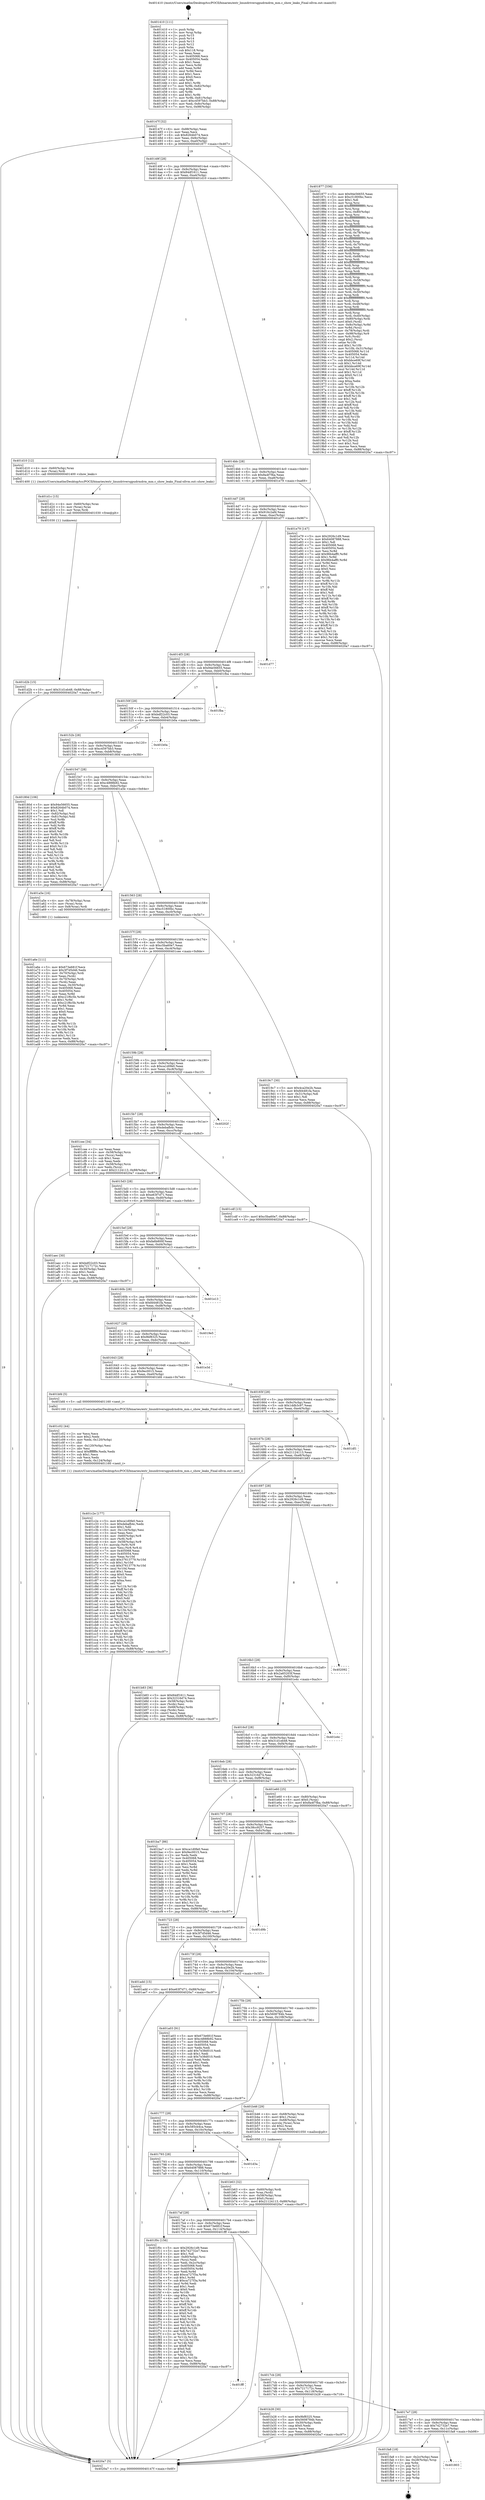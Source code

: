 digraph "0x401410" {
  label = "0x401410 (/mnt/c/Users/mathe/Desktop/tcc/POCII/binaries/extr_linuxdriversgpudrmdrm_mm.c_show_leaks_Final-ollvm.out::main(0))"
  labelloc = "t"
  node[shape=record]

  Entry [label="",width=0.3,height=0.3,shape=circle,fillcolor=black,style=filled]
  "0x40147f" [label="{
     0x40147f [32]\l
     | [instrs]\l
     &nbsp;&nbsp;0x40147f \<+6\>: mov -0x88(%rbp),%eax\l
     &nbsp;&nbsp;0x401485 \<+2\>: mov %eax,%ecx\l
     &nbsp;&nbsp;0x401487 \<+6\>: sub $0x8264b074,%ecx\l
     &nbsp;&nbsp;0x40148d \<+6\>: mov %eax,-0x9c(%rbp)\l
     &nbsp;&nbsp;0x401493 \<+6\>: mov %ecx,-0xa0(%rbp)\l
     &nbsp;&nbsp;0x401499 \<+6\>: je 0000000000401877 \<main+0x467\>\l
  }"]
  "0x401877" [label="{
     0x401877 [336]\l
     | [instrs]\l
     &nbsp;&nbsp;0x401877 \<+5\>: mov $0x94e56655,%eax\l
     &nbsp;&nbsp;0x40187c \<+5\>: mov $0xc51800bc,%ecx\l
     &nbsp;&nbsp;0x401881 \<+2\>: mov $0x1,%dl\l
     &nbsp;&nbsp;0x401883 \<+3\>: mov %rsp,%rsi\l
     &nbsp;&nbsp;0x401886 \<+4\>: add $0xfffffffffffffff0,%rsi\l
     &nbsp;&nbsp;0x40188a \<+3\>: mov %rsi,%rsp\l
     &nbsp;&nbsp;0x40188d \<+4\>: mov %rsi,-0x80(%rbp)\l
     &nbsp;&nbsp;0x401891 \<+3\>: mov %rsp,%rsi\l
     &nbsp;&nbsp;0x401894 \<+4\>: add $0xfffffffffffffff0,%rsi\l
     &nbsp;&nbsp;0x401898 \<+3\>: mov %rsi,%rsp\l
     &nbsp;&nbsp;0x40189b \<+3\>: mov %rsp,%rdi\l
     &nbsp;&nbsp;0x40189e \<+4\>: add $0xfffffffffffffff0,%rdi\l
     &nbsp;&nbsp;0x4018a2 \<+3\>: mov %rdi,%rsp\l
     &nbsp;&nbsp;0x4018a5 \<+4\>: mov %rdi,-0x78(%rbp)\l
     &nbsp;&nbsp;0x4018a9 \<+3\>: mov %rsp,%rdi\l
     &nbsp;&nbsp;0x4018ac \<+4\>: add $0xfffffffffffffff0,%rdi\l
     &nbsp;&nbsp;0x4018b0 \<+3\>: mov %rdi,%rsp\l
     &nbsp;&nbsp;0x4018b3 \<+4\>: mov %rdi,-0x70(%rbp)\l
     &nbsp;&nbsp;0x4018b7 \<+3\>: mov %rsp,%rdi\l
     &nbsp;&nbsp;0x4018ba \<+4\>: add $0xfffffffffffffff0,%rdi\l
     &nbsp;&nbsp;0x4018be \<+3\>: mov %rdi,%rsp\l
     &nbsp;&nbsp;0x4018c1 \<+4\>: mov %rdi,-0x68(%rbp)\l
     &nbsp;&nbsp;0x4018c5 \<+3\>: mov %rsp,%rdi\l
     &nbsp;&nbsp;0x4018c8 \<+4\>: add $0xfffffffffffffff0,%rdi\l
     &nbsp;&nbsp;0x4018cc \<+3\>: mov %rdi,%rsp\l
     &nbsp;&nbsp;0x4018cf \<+4\>: mov %rdi,-0x60(%rbp)\l
     &nbsp;&nbsp;0x4018d3 \<+3\>: mov %rsp,%rdi\l
     &nbsp;&nbsp;0x4018d6 \<+4\>: add $0xfffffffffffffff0,%rdi\l
     &nbsp;&nbsp;0x4018da \<+3\>: mov %rdi,%rsp\l
     &nbsp;&nbsp;0x4018dd \<+4\>: mov %rdi,-0x58(%rbp)\l
     &nbsp;&nbsp;0x4018e1 \<+3\>: mov %rsp,%rdi\l
     &nbsp;&nbsp;0x4018e4 \<+4\>: add $0xfffffffffffffff0,%rdi\l
     &nbsp;&nbsp;0x4018e8 \<+3\>: mov %rdi,%rsp\l
     &nbsp;&nbsp;0x4018eb \<+4\>: mov %rdi,-0x50(%rbp)\l
     &nbsp;&nbsp;0x4018ef \<+3\>: mov %rsp,%rdi\l
     &nbsp;&nbsp;0x4018f2 \<+4\>: add $0xfffffffffffffff0,%rdi\l
     &nbsp;&nbsp;0x4018f6 \<+3\>: mov %rdi,%rsp\l
     &nbsp;&nbsp;0x4018f9 \<+4\>: mov %rdi,-0x48(%rbp)\l
     &nbsp;&nbsp;0x4018fd \<+3\>: mov %rsp,%rdi\l
     &nbsp;&nbsp;0x401900 \<+4\>: add $0xfffffffffffffff0,%rdi\l
     &nbsp;&nbsp;0x401904 \<+3\>: mov %rdi,%rsp\l
     &nbsp;&nbsp;0x401907 \<+4\>: mov %rdi,-0x40(%rbp)\l
     &nbsp;&nbsp;0x40190b \<+4\>: mov -0x80(%rbp),%rdi\l
     &nbsp;&nbsp;0x40190f \<+6\>: movl $0x0,(%rdi)\l
     &nbsp;&nbsp;0x401915 \<+7\>: mov -0x8c(%rbp),%r8d\l
     &nbsp;&nbsp;0x40191c \<+3\>: mov %r8d,(%rsi)\l
     &nbsp;&nbsp;0x40191f \<+4\>: mov -0x78(%rbp),%rdi\l
     &nbsp;&nbsp;0x401923 \<+7\>: mov -0x98(%rbp),%r9\l
     &nbsp;&nbsp;0x40192a \<+3\>: mov %r9,(%rdi)\l
     &nbsp;&nbsp;0x40192d \<+3\>: cmpl $0x2,(%rsi)\l
     &nbsp;&nbsp;0x401930 \<+4\>: setne %r10b\l
     &nbsp;&nbsp;0x401934 \<+4\>: and $0x1,%r10b\l
     &nbsp;&nbsp;0x401938 \<+4\>: mov %r10b,-0x31(%rbp)\l
     &nbsp;&nbsp;0x40193c \<+8\>: mov 0x405068,%r11d\l
     &nbsp;&nbsp;0x401944 \<+7\>: mov 0x405054,%ebx\l
     &nbsp;&nbsp;0x40194b \<+3\>: mov %r11d,%r14d\l
     &nbsp;&nbsp;0x40194e \<+7\>: sub $0xbbce69f,%r14d\l
     &nbsp;&nbsp;0x401955 \<+4\>: sub $0x1,%r14d\l
     &nbsp;&nbsp;0x401959 \<+7\>: add $0xbbce69f,%r14d\l
     &nbsp;&nbsp;0x401960 \<+4\>: imul %r14d,%r11d\l
     &nbsp;&nbsp;0x401964 \<+4\>: and $0x1,%r11d\l
     &nbsp;&nbsp;0x401968 \<+4\>: cmp $0x0,%r11d\l
     &nbsp;&nbsp;0x40196c \<+4\>: sete %r10b\l
     &nbsp;&nbsp;0x401970 \<+3\>: cmp $0xa,%ebx\l
     &nbsp;&nbsp;0x401973 \<+4\>: setl %r15b\l
     &nbsp;&nbsp;0x401977 \<+3\>: mov %r10b,%r12b\l
     &nbsp;&nbsp;0x40197a \<+4\>: xor $0xff,%r12b\l
     &nbsp;&nbsp;0x40197e \<+3\>: mov %r15b,%r13b\l
     &nbsp;&nbsp;0x401981 \<+4\>: xor $0xff,%r13b\l
     &nbsp;&nbsp;0x401985 \<+3\>: xor $0x1,%dl\l
     &nbsp;&nbsp;0x401988 \<+3\>: mov %r12b,%sil\l
     &nbsp;&nbsp;0x40198b \<+4\>: and $0xff,%sil\l
     &nbsp;&nbsp;0x40198f \<+3\>: and %dl,%r10b\l
     &nbsp;&nbsp;0x401992 \<+3\>: mov %r13b,%dil\l
     &nbsp;&nbsp;0x401995 \<+4\>: and $0xff,%dil\l
     &nbsp;&nbsp;0x401999 \<+3\>: and %dl,%r15b\l
     &nbsp;&nbsp;0x40199c \<+3\>: or %r10b,%sil\l
     &nbsp;&nbsp;0x40199f \<+3\>: or %r15b,%dil\l
     &nbsp;&nbsp;0x4019a2 \<+3\>: xor %dil,%sil\l
     &nbsp;&nbsp;0x4019a5 \<+3\>: or %r13b,%r12b\l
     &nbsp;&nbsp;0x4019a8 \<+4\>: xor $0xff,%r12b\l
     &nbsp;&nbsp;0x4019ac \<+3\>: or $0x1,%dl\l
     &nbsp;&nbsp;0x4019af \<+3\>: and %dl,%r12b\l
     &nbsp;&nbsp;0x4019b2 \<+3\>: or %r12b,%sil\l
     &nbsp;&nbsp;0x4019b5 \<+4\>: test $0x1,%sil\l
     &nbsp;&nbsp;0x4019b9 \<+3\>: cmovne %ecx,%eax\l
     &nbsp;&nbsp;0x4019bc \<+6\>: mov %eax,-0x88(%rbp)\l
     &nbsp;&nbsp;0x4019c2 \<+5\>: jmp 00000000004020a7 \<main+0xc97\>\l
  }"]
  "0x40149f" [label="{
     0x40149f [28]\l
     | [instrs]\l
     &nbsp;&nbsp;0x40149f \<+5\>: jmp 00000000004014a4 \<main+0x94\>\l
     &nbsp;&nbsp;0x4014a4 \<+6\>: mov -0x9c(%rbp),%eax\l
     &nbsp;&nbsp;0x4014aa \<+5\>: sub $0x84df1611,%eax\l
     &nbsp;&nbsp;0x4014af \<+6\>: mov %eax,-0xa4(%rbp)\l
     &nbsp;&nbsp;0x4014b5 \<+6\>: je 0000000000401d10 \<main+0x900\>\l
  }"]
  Exit [label="",width=0.3,height=0.3,shape=circle,fillcolor=black,style=filled,peripheries=2]
  "0x401d10" [label="{
     0x401d10 [12]\l
     | [instrs]\l
     &nbsp;&nbsp;0x401d10 \<+4\>: mov -0x60(%rbp),%rax\l
     &nbsp;&nbsp;0x401d14 \<+3\>: mov (%rax),%rdi\l
     &nbsp;&nbsp;0x401d17 \<+5\>: call 0000000000401400 \<show_leaks\>\l
     | [calls]\l
     &nbsp;&nbsp;0x401400 \{1\} (/mnt/c/Users/mathe/Desktop/tcc/POCII/binaries/extr_linuxdriversgpudrmdrm_mm.c_show_leaks_Final-ollvm.out::show_leaks)\l
  }"]
  "0x4014bb" [label="{
     0x4014bb [28]\l
     | [instrs]\l
     &nbsp;&nbsp;0x4014bb \<+5\>: jmp 00000000004014c0 \<main+0xb0\>\l
     &nbsp;&nbsp;0x4014c0 \<+6\>: mov -0x9c(%rbp),%eax\l
     &nbsp;&nbsp;0x4014c6 \<+5\>: sub $0x8a4f7fba,%eax\l
     &nbsp;&nbsp;0x4014cb \<+6\>: mov %eax,-0xa8(%rbp)\l
     &nbsp;&nbsp;0x4014d1 \<+6\>: je 0000000000401e79 \<main+0xa69\>\l
  }"]
  "0x401803" [label="{
     0x401803\l
  }", style=dashed]
  "0x401e79" [label="{
     0x401e79 [147]\l
     | [instrs]\l
     &nbsp;&nbsp;0x401e79 \<+5\>: mov $0x2926c1d9,%eax\l
     &nbsp;&nbsp;0x401e7e \<+5\>: mov $0x64087888,%ecx\l
     &nbsp;&nbsp;0x401e83 \<+2\>: mov $0x1,%dl\l
     &nbsp;&nbsp;0x401e85 \<+7\>: mov 0x405068,%esi\l
     &nbsp;&nbsp;0x401e8c \<+7\>: mov 0x405054,%edi\l
     &nbsp;&nbsp;0x401e93 \<+3\>: mov %esi,%r8d\l
     &nbsp;&nbsp;0x401e96 \<+7\>: add $0x96b4aff0,%r8d\l
     &nbsp;&nbsp;0x401e9d \<+4\>: sub $0x1,%r8d\l
     &nbsp;&nbsp;0x401ea1 \<+7\>: sub $0x96b4aff0,%r8d\l
     &nbsp;&nbsp;0x401ea8 \<+4\>: imul %r8d,%esi\l
     &nbsp;&nbsp;0x401eac \<+3\>: and $0x1,%esi\l
     &nbsp;&nbsp;0x401eaf \<+3\>: cmp $0x0,%esi\l
     &nbsp;&nbsp;0x401eb2 \<+4\>: sete %r9b\l
     &nbsp;&nbsp;0x401eb6 \<+3\>: cmp $0xa,%edi\l
     &nbsp;&nbsp;0x401eb9 \<+4\>: setl %r10b\l
     &nbsp;&nbsp;0x401ebd \<+3\>: mov %r9b,%r11b\l
     &nbsp;&nbsp;0x401ec0 \<+4\>: xor $0xff,%r11b\l
     &nbsp;&nbsp;0x401ec4 \<+3\>: mov %r10b,%bl\l
     &nbsp;&nbsp;0x401ec7 \<+3\>: xor $0xff,%bl\l
     &nbsp;&nbsp;0x401eca \<+3\>: xor $0x1,%dl\l
     &nbsp;&nbsp;0x401ecd \<+3\>: mov %r11b,%r14b\l
     &nbsp;&nbsp;0x401ed0 \<+4\>: and $0xff,%r14b\l
     &nbsp;&nbsp;0x401ed4 \<+3\>: and %dl,%r9b\l
     &nbsp;&nbsp;0x401ed7 \<+3\>: mov %bl,%r15b\l
     &nbsp;&nbsp;0x401eda \<+4\>: and $0xff,%r15b\l
     &nbsp;&nbsp;0x401ede \<+3\>: and %dl,%r10b\l
     &nbsp;&nbsp;0x401ee1 \<+3\>: or %r9b,%r14b\l
     &nbsp;&nbsp;0x401ee4 \<+3\>: or %r10b,%r15b\l
     &nbsp;&nbsp;0x401ee7 \<+3\>: xor %r15b,%r14b\l
     &nbsp;&nbsp;0x401eea \<+3\>: or %bl,%r11b\l
     &nbsp;&nbsp;0x401eed \<+4\>: xor $0xff,%r11b\l
     &nbsp;&nbsp;0x401ef1 \<+3\>: or $0x1,%dl\l
     &nbsp;&nbsp;0x401ef4 \<+3\>: and %dl,%r11b\l
     &nbsp;&nbsp;0x401ef7 \<+3\>: or %r11b,%r14b\l
     &nbsp;&nbsp;0x401efa \<+4\>: test $0x1,%r14b\l
     &nbsp;&nbsp;0x401efe \<+3\>: cmovne %ecx,%eax\l
     &nbsp;&nbsp;0x401f01 \<+6\>: mov %eax,-0x88(%rbp)\l
     &nbsp;&nbsp;0x401f07 \<+5\>: jmp 00000000004020a7 \<main+0xc97\>\l
  }"]
  "0x4014d7" [label="{
     0x4014d7 [28]\l
     | [instrs]\l
     &nbsp;&nbsp;0x4014d7 \<+5\>: jmp 00000000004014dc \<main+0xcc\>\l
     &nbsp;&nbsp;0x4014dc \<+6\>: mov -0x9c(%rbp),%eax\l
     &nbsp;&nbsp;0x4014e2 \<+5\>: sub $0x916c2afd,%eax\l
     &nbsp;&nbsp;0x4014e7 \<+6\>: mov %eax,-0xac(%rbp)\l
     &nbsp;&nbsp;0x4014ed \<+6\>: je 0000000000401d77 \<main+0x967\>\l
  }"]
  "0x401fa8" [label="{
     0x401fa8 [18]\l
     | [instrs]\l
     &nbsp;&nbsp;0x401fa8 \<+3\>: mov -0x2c(%rbp),%eax\l
     &nbsp;&nbsp;0x401fab \<+4\>: lea -0x28(%rbp),%rsp\l
     &nbsp;&nbsp;0x401faf \<+1\>: pop %rbx\l
     &nbsp;&nbsp;0x401fb0 \<+2\>: pop %r12\l
     &nbsp;&nbsp;0x401fb2 \<+2\>: pop %r13\l
     &nbsp;&nbsp;0x401fb4 \<+2\>: pop %r14\l
     &nbsp;&nbsp;0x401fb6 \<+2\>: pop %r15\l
     &nbsp;&nbsp;0x401fb8 \<+1\>: pop %rbp\l
     &nbsp;&nbsp;0x401fb9 \<+1\>: ret\l
  }"]
  "0x401d77" [label="{
     0x401d77\l
  }", style=dashed]
  "0x4014f3" [label="{
     0x4014f3 [28]\l
     | [instrs]\l
     &nbsp;&nbsp;0x4014f3 \<+5\>: jmp 00000000004014f8 \<main+0xe8\>\l
     &nbsp;&nbsp;0x4014f8 \<+6\>: mov -0x9c(%rbp),%eax\l
     &nbsp;&nbsp;0x4014fe \<+5\>: sub $0x94e56655,%eax\l
     &nbsp;&nbsp;0x401503 \<+6\>: mov %eax,-0xb0(%rbp)\l
     &nbsp;&nbsp;0x401509 \<+6\>: je 0000000000401fba \<main+0xbaa\>\l
  }"]
  "0x401d2b" [label="{
     0x401d2b [15]\l
     | [instrs]\l
     &nbsp;&nbsp;0x401d2b \<+10\>: movl $0x31d1eb48,-0x88(%rbp)\l
     &nbsp;&nbsp;0x401d35 \<+5\>: jmp 00000000004020a7 \<main+0xc97\>\l
  }"]
  "0x401fba" [label="{
     0x401fba\l
  }", style=dashed]
  "0x40150f" [label="{
     0x40150f [28]\l
     | [instrs]\l
     &nbsp;&nbsp;0x40150f \<+5\>: jmp 0000000000401514 \<main+0x104\>\l
     &nbsp;&nbsp;0x401514 \<+6\>: mov -0x9c(%rbp),%eax\l
     &nbsp;&nbsp;0x40151a \<+5\>: sub $0xbdf22c03,%eax\l
     &nbsp;&nbsp;0x40151f \<+6\>: mov %eax,-0xb4(%rbp)\l
     &nbsp;&nbsp;0x401525 \<+6\>: je 0000000000401b0a \<main+0x6fa\>\l
  }"]
  "0x401d1c" [label="{
     0x401d1c [15]\l
     | [instrs]\l
     &nbsp;&nbsp;0x401d1c \<+4\>: mov -0x60(%rbp),%rax\l
     &nbsp;&nbsp;0x401d20 \<+3\>: mov (%rax),%rax\l
     &nbsp;&nbsp;0x401d23 \<+3\>: mov %rax,%rdi\l
     &nbsp;&nbsp;0x401d26 \<+5\>: call 0000000000401030 \<free@plt\>\l
     | [calls]\l
     &nbsp;&nbsp;0x401030 \{1\} (unknown)\l
  }"]
  "0x401b0a" [label="{
     0x401b0a\l
  }", style=dashed]
  "0x40152b" [label="{
     0x40152b [28]\l
     | [instrs]\l
     &nbsp;&nbsp;0x40152b \<+5\>: jmp 0000000000401530 \<main+0x120\>\l
     &nbsp;&nbsp;0x401530 \<+6\>: mov -0x9c(%rbp),%eax\l
     &nbsp;&nbsp;0x401536 \<+5\>: sub $0xc4597bb3,%eax\l
     &nbsp;&nbsp;0x40153b \<+6\>: mov %eax,-0xb8(%rbp)\l
     &nbsp;&nbsp;0x401541 \<+6\>: je 000000000040180d \<main+0x3fd\>\l
  }"]
  "0x401c2e" [label="{
     0x401c2e [177]\l
     | [instrs]\l
     &nbsp;&nbsp;0x401c2e \<+5\>: mov $0xca1d0fe0,%ecx\l
     &nbsp;&nbsp;0x401c33 \<+5\>: mov $0xdebafb4c,%edx\l
     &nbsp;&nbsp;0x401c38 \<+3\>: mov $0x1,%dil\l
     &nbsp;&nbsp;0x401c3b \<+6\>: mov -0x124(%rbp),%esi\l
     &nbsp;&nbsp;0x401c41 \<+3\>: imul %eax,%esi\l
     &nbsp;&nbsp;0x401c44 \<+4\>: mov -0x60(%rbp),%r8\l
     &nbsp;&nbsp;0x401c48 \<+3\>: mov (%r8),%r8\l
     &nbsp;&nbsp;0x401c4b \<+4\>: mov -0x58(%rbp),%r9\l
     &nbsp;&nbsp;0x401c4f \<+3\>: movslq (%r9),%r9\l
     &nbsp;&nbsp;0x401c52 \<+4\>: mov %esi,(%r8,%r9,4)\l
     &nbsp;&nbsp;0x401c56 \<+7\>: mov 0x405068,%eax\l
     &nbsp;&nbsp;0x401c5d \<+7\>: mov 0x405054,%esi\l
     &nbsp;&nbsp;0x401c64 \<+3\>: mov %eax,%r10d\l
     &nbsp;&nbsp;0x401c67 \<+7\>: add $0x37613779,%r10d\l
     &nbsp;&nbsp;0x401c6e \<+4\>: sub $0x1,%r10d\l
     &nbsp;&nbsp;0x401c72 \<+7\>: sub $0x37613779,%r10d\l
     &nbsp;&nbsp;0x401c79 \<+4\>: imul %r10d,%eax\l
     &nbsp;&nbsp;0x401c7d \<+3\>: and $0x1,%eax\l
     &nbsp;&nbsp;0x401c80 \<+3\>: cmp $0x0,%eax\l
     &nbsp;&nbsp;0x401c83 \<+4\>: sete %r11b\l
     &nbsp;&nbsp;0x401c87 \<+3\>: cmp $0xa,%esi\l
     &nbsp;&nbsp;0x401c8a \<+3\>: setl %bl\l
     &nbsp;&nbsp;0x401c8d \<+3\>: mov %r11b,%r14b\l
     &nbsp;&nbsp;0x401c90 \<+4\>: xor $0xff,%r14b\l
     &nbsp;&nbsp;0x401c94 \<+3\>: mov %bl,%r15b\l
     &nbsp;&nbsp;0x401c97 \<+4\>: xor $0xff,%r15b\l
     &nbsp;&nbsp;0x401c9b \<+4\>: xor $0x0,%dil\l
     &nbsp;&nbsp;0x401c9f \<+3\>: mov %r14b,%r12b\l
     &nbsp;&nbsp;0x401ca2 \<+4\>: and $0x0,%r12b\l
     &nbsp;&nbsp;0x401ca6 \<+3\>: and %dil,%r11b\l
     &nbsp;&nbsp;0x401ca9 \<+3\>: mov %r15b,%r13b\l
     &nbsp;&nbsp;0x401cac \<+4\>: and $0x0,%r13b\l
     &nbsp;&nbsp;0x401cb0 \<+3\>: and %dil,%bl\l
     &nbsp;&nbsp;0x401cb3 \<+3\>: or %r11b,%r12b\l
     &nbsp;&nbsp;0x401cb6 \<+3\>: or %bl,%r13b\l
     &nbsp;&nbsp;0x401cb9 \<+3\>: xor %r13b,%r12b\l
     &nbsp;&nbsp;0x401cbc \<+3\>: or %r15b,%r14b\l
     &nbsp;&nbsp;0x401cbf \<+4\>: xor $0xff,%r14b\l
     &nbsp;&nbsp;0x401cc3 \<+4\>: or $0x0,%dil\l
     &nbsp;&nbsp;0x401cc7 \<+3\>: and %dil,%r14b\l
     &nbsp;&nbsp;0x401cca \<+3\>: or %r14b,%r12b\l
     &nbsp;&nbsp;0x401ccd \<+4\>: test $0x1,%r12b\l
     &nbsp;&nbsp;0x401cd1 \<+3\>: cmovne %edx,%ecx\l
     &nbsp;&nbsp;0x401cd4 \<+6\>: mov %ecx,-0x88(%rbp)\l
     &nbsp;&nbsp;0x401cda \<+5\>: jmp 00000000004020a7 \<main+0xc97\>\l
  }"]
  "0x40180d" [label="{
     0x40180d [106]\l
     | [instrs]\l
     &nbsp;&nbsp;0x40180d \<+5\>: mov $0x94e56655,%eax\l
     &nbsp;&nbsp;0x401812 \<+5\>: mov $0x8264b074,%ecx\l
     &nbsp;&nbsp;0x401817 \<+2\>: mov $0x1,%dl\l
     &nbsp;&nbsp;0x401819 \<+7\>: mov -0x82(%rbp),%sil\l
     &nbsp;&nbsp;0x401820 \<+7\>: mov -0x81(%rbp),%dil\l
     &nbsp;&nbsp;0x401827 \<+3\>: mov %sil,%r8b\l
     &nbsp;&nbsp;0x40182a \<+4\>: xor $0xff,%r8b\l
     &nbsp;&nbsp;0x40182e \<+3\>: mov %dil,%r9b\l
     &nbsp;&nbsp;0x401831 \<+4\>: xor $0xff,%r9b\l
     &nbsp;&nbsp;0x401835 \<+3\>: xor $0x0,%dl\l
     &nbsp;&nbsp;0x401838 \<+3\>: mov %r8b,%r10b\l
     &nbsp;&nbsp;0x40183b \<+4\>: and $0x0,%r10b\l
     &nbsp;&nbsp;0x40183f \<+3\>: and %dl,%sil\l
     &nbsp;&nbsp;0x401842 \<+3\>: mov %r9b,%r11b\l
     &nbsp;&nbsp;0x401845 \<+4\>: and $0x0,%r11b\l
     &nbsp;&nbsp;0x401849 \<+3\>: and %dl,%dil\l
     &nbsp;&nbsp;0x40184c \<+3\>: or %sil,%r10b\l
     &nbsp;&nbsp;0x40184f \<+3\>: or %dil,%r11b\l
     &nbsp;&nbsp;0x401852 \<+3\>: xor %r11b,%r10b\l
     &nbsp;&nbsp;0x401855 \<+3\>: or %r9b,%r8b\l
     &nbsp;&nbsp;0x401858 \<+4\>: xor $0xff,%r8b\l
     &nbsp;&nbsp;0x40185c \<+3\>: or $0x0,%dl\l
     &nbsp;&nbsp;0x40185f \<+3\>: and %dl,%r8b\l
     &nbsp;&nbsp;0x401862 \<+3\>: or %r8b,%r10b\l
     &nbsp;&nbsp;0x401865 \<+4\>: test $0x1,%r10b\l
     &nbsp;&nbsp;0x401869 \<+3\>: cmovne %ecx,%eax\l
     &nbsp;&nbsp;0x40186c \<+6\>: mov %eax,-0x88(%rbp)\l
     &nbsp;&nbsp;0x401872 \<+5\>: jmp 00000000004020a7 \<main+0xc97\>\l
  }"]
  "0x401547" [label="{
     0x401547 [28]\l
     | [instrs]\l
     &nbsp;&nbsp;0x401547 \<+5\>: jmp 000000000040154c \<main+0x13c\>\l
     &nbsp;&nbsp;0x40154c \<+6\>: mov -0x9c(%rbp),%eax\l
     &nbsp;&nbsp;0x401552 \<+5\>: sub $0xc4888b92,%eax\l
     &nbsp;&nbsp;0x401557 \<+6\>: mov %eax,-0xbc(%rbp)\l
     &nbsp;&nbsp;0x40155d \<+6\>: je 0000000000401a5e \<main+0x64e\>\l
  }"]
  "0x4020a7" [label="{
     0x4020a7 [5]\l
     | [instrs]\l
     &nbsp;&nbsp;0x4020a7 \<+5\>: jmp 000000000040147f \<main+0x6f\>\l
  }"]
  "0x401410" [label="{
     0x401410 [111]\l
     | [instrs]\l
     &nbsp;&nbsp;0x401410 \<+1\>: push %rbp\l
     &nbsp;&nbsp;0x401411 \<+3\>: mov %rsp,%rbp\l
     &nbsp;&nbsp;0x401414 \<+2\>: push %r15\l
     &nbsp;&nbsp;0x401416 \<+2\>: push %r14\l
     &nbsp;&nbsp;0x401418 \<+2\>: push %r13\l
     &nbsp;&nbsp;0x40141a \<+2\>: push %r12\l
     &nbsp;&nbsp;0x40141c \<+1\>: push %rbx\l
     &nbsp;&nbsp;0x40141d \<+7\>: sub $0x118,%rsp\l
     &nbsp;&nbsp;0x401424 \<+2\>: xor %eax,%eax\l
     &nbsp;&nbsp;0x401426 \<+7\>: mov 0x405068,%ecx\l
     &nbsp;&nbsp;0x40142d \<+7\>: mov 0x405054,%edx\l
     &nbsp;&nbsp;0x401434 \<+3\>: sub $0x1,%eax\l
     &nbsp;&nbsp;0x401437 \<+3\>: mov %ecx,%r8d\l
     &nbsp;&nbsp;0x40143a \<+3\>: add %eax,%r8d\l
     &nbsp;&nbsp;0x40143d \<+4\>: imul %r8d,%ecx\l
     &nbsp;&nbsp;0x401441 \<+3\>: and $0x1,%ecx\l
     &nbsp;&nbsp;0x401444 \<+3\>: cmp $0x0,%ecx\l
     &nbsp;&nbsp;0x401447 \<+4\>: sete %r9b\l
     &nbsp;&nbsp;0x40144b \<+4\>: and $0x1,%r9b\l
     &nbsp;&nbsp;0x40144f \<+7\>: mov %r9b,-0x82(%rbp)\l
     &nbsp;&nbsp;0x401456 \<+3\>: cmp $0xa,%edx\l
     &nbsp;&nbsp;0x401459 \<+4\>: setl %r9b\l
     &nbsp;&nbsp;0x40145d \<+4\>: and $0x1,%r9b\l
     &nbsp;&nbsp;0x401461 \<+7\>: mov %r9b,-0x81(%rbp)\l
     &nbsp;&nbsp;0x401468 \<+10\>: movl $0xc4597bb3,-0x88(%rbp)\l
     &nbsp;&nbsp;0x401472 \<+6\>: mov %edi,-0x8c(%rbp)\l
     &nbsp;&nbsp;0x401478 \<+7\>: mov %rsi,-0x98(%rbp)\l
  }"]
  "0x401c02" [label="{
     0x401c02 [44]\l
     | [instrs]\l
     &nbsp;&nbsp;0x401c02 \<+2\>: xor %ecx,%ecx\l
     &nbsp;&nbsp;0x401c04 \<+5\>: mov $0x2,%edx\l
     &nbsp;&nbsp;0x401c09 \<+6\>: mov %edx,-0x120(%rbp)\l
     &nbsp;&nbsp;0x401c0f \<+1\>: cltd\l
     &nbsp;&nbsp;0x401c10 \<+6\>: mov -0x120(%rbp),%esi\l
     &nbsp;&nbsp;0x401c16 \<+2\>: idiv %esi\l
     &nbsp;&nbsp;0x401c18 \<+6\>: imul $0xfffffffe,%edx,%edx\l
     &nbsp;&nbsp;0x401c1e \<+3\>: sub $0x1,%ecx\l
     &nbsp;&nbsp;0x401c21 \<+2\>: sub %ecx,%edx\l
     &nbsp;&nbsp;0x401c23 \<+6\>: mov %edx,-0x124(%rbp)\l
     &nbsp;&nbsp;0x401c29 \<+5\>: call 0000000000401160 \<next_i\>\l
     | [calls]\l
     &nbsp;&nbsp;0x401160 \{1\} (/mnt/c/Users/mathe/Desktop/tcc/POCII/binaries/extr_linuxdriversgpudrmdrm_mm.c_show_leaks_Final-ollvm.out::next_i)\l
  }"]
  "0x401b63" [label="{
     0x401b63 [32]\l
     | [instrs]\l
     &nbsp;&nbsp;0x401b63 \<+4\>: mov -0x60(%rbp),%rdi\l
     &nbsp;&nbsp;0x401b67 \<+3\>: mov %rax,(%rdi)\l
     &nbsp;&nbsp;0x401b6a \<+4\>: mov -0x58(%rbp),%rax\l
     &nbsp;&nbsp;0x401b6e \<+6\>: movl $0x0,(%rax)\l
     &nbsp;&nbsp;0x401b74 \<+10\>: movl $0x21124113,-0x88(%rbp)\l
     &nbsp;&nbsp;0x401b7e \<+5\>: jmp 00000000004020a7 \<main+0xc97\>\l
  }"]
  "0x401a5e" [label="{
     0x401a5e [16]\l
     | [instrs]\l
     &nbsp;&nbsp;0x401a5e \<+4\>: mov -0x78(%rbp),%rax\l
     &nbsp;&nbsp;0x401a62 \<+3\>: mov (%rax),%rax\l
     &nbsp;&nbsp;0x401a65 \<+4\>: mov 0x8(%rax),%rdi\l
     &nbsp;&nbsp;0x401a69 \<+5\>: call 0000000000401060 \<atoi@plt\>\l
     | [calls]\l
     &nbsp;&nbsp;0x401060 \{1\} (unknown)\l
  }"]
  "0x401563" [label="{
     0x401563 [28]\l
     | [instrs]\l
     &nbsp;&nbsp;0x401563 \<+5\>: jmp 0000000000401568 \<main+0x158\>\l
     &nbsp;&nbsp;0x401568 \<+6\>: mov -0x9c(%rbp),%eax\l
     &nbsp;&nbsp;0x40156e \<+5\>: sub $0xc51800bc,%eax\l
     &nbsp;&nbsp;0x401573 \<+6\>: mov %eax,-0xc0(%rbp)\l
     &nbsp;&nbsp;0x401579 \<+6\>: je 00000000004019c7 \<main+0x5b7\>\l
  }"]
  "0x4017e7" [label="{
     0x4017e7 [28]\l
     | [instrs]\l
     &nbsp;&nbsp;0x4017e7 \<+5\>: jmp 00000000004017ec \<main+0x3dc\>\l
     &nbsp;&nbsp;0x4017ec \<+6\>: mov -0x9c(%rbp),%eax\l
     &nbsp;&nbsp;0x4017f2 \<+5\>: sub $0x742732e7,%eax\l
     &nbsp;&nbsp;0x4017f7 \<+6\>: mov %eax,-0x11c(%rbp)\l
     &nbsp;&nbsp;0x4017fd \<+6\>: je 0000000000401fa8 \<main+0xb98\>\l
  }"]
  "0x4019c7" [label="{
     0x4019c7 [30]\l
     | [instrs]\l
     &nbsp;&nbsp;0x4019c7 \<+5\>: mov $0x4ca20e2b,%eax\l
     &nbsp;&nbsp;0x4019cc \<+5\>: mov $0xfd4481fa,%ecx\l
     &nbsp;&nbsp;0x4019d1 \<+3\>: mov -0x31(%rbp),%dl\l
     &nbsp;&nbsp;0x4019d4 \<+3\>: test $0x1,%dl\l
     &nbsp;&nbsp;0x4019d7 \<+3\>: cmovne %ecx,%eax\l
     &nbsp;&nbsp;0x4019da \<+6\>: mov %eax,-0x88(%rbp)\l
     &nbsp;&nbsp;0x4019e0 \<+5\>: jmp 00000000004020a7 \<main+0xc97\>\l
  }"]
  "0x40157f" [label="{
     0x40157f [28]\l
     | [instrs]\l
     &nbsp;&nbsp;0x40157f \<+5\>: jmp 0000000000401584 \<main+0x174\>\l
     &nbsp;&nbsp;0x401584 \<+6\>: mov -0x9c(%rbp),%eax\l
     &nbsp;&nbsp;0x40158a \<+5\>: sub $0xc5ba60e7,%eax\l
     &nbsp;&nbsp;0x40158f \<+6\>: mov %eax,-0xc4(%rbp)\l
     &nbsp;&nbsp;0x401595 \<+6\>: je 0000000000401cee \<main+0x8de\>\l
  }"]
  "0x401b28" [label="{
     0x401b28 [30]\l
     | [instrs]\l
     &nbsp;&nbsp;0x401b28 \<+5\>: mov $0x9bf8325,%eax\l
     &nbsp;&nbsp;0x401b2d \<+5\>: mov $0x5608784b,%ecx\l
     &nbsp;&nbsp;0x401b32 \<+3\>: mov -0x30(%rbp),%edx\l
     &nbsp;&nbsp;0x401b35 \<+3\>: cmp $0x0,%edx\l
     &nbsp;&nbsp;0x401b38 \<+3\>: cmove %ecx,%eax\l
     &nbsp;&nbsp;0x401b3b \<+6\>: mov %eax,-0x88(%rbp)\l
     &nbsp;&nbsp;0x401b41 \<+5\>: jmp 00000000004020a7 \<main+0xc97\>\l
  }"]
  "0x401cee" [label="{
     0x401cee [34]\l
     | [instrs]\l
     &nbsp;&nbsp;0x401cee \<+2\>: xor %eax,%eax\l
     &nbsp;&nbsp;0x401cf0 \<+4\>: mov -0x58(%rbp),%rcx\l
     &nbsp;&nbsp;0x401cf4 \<+2\>: mov (%rcx),%edx\l
     &nbsp;&nbsp;0x401cf6 \<+3\>: sub $0x1,%eax\l
     &nbsp;&nbsp;0x401cf9 \<+2\>: sub %eax,%edx\l
     &nbsp;&nbsp;0x401cfb \<+4\>: mov -0x58(%rbp),%rcx\l
     &nbsp;&nbsp;0x401cff \<+2\>: mov %edx,(%rcx)\l
     &nbsp;&nbsp;0x401d01 \<+10\>: movl $0x21124113,-0x88(%rbp)\l
     &nbsp;&nbsp;0x401d0b \<+5\>: jmp 00000000004020a7 \<main+0xc97\>\l
  }"]
  "0x40159b" [label="{
     0x40159b [28]\l
     | [instrs]\l
     &nbsp;&nbsp;0x40159b \<+5\>: jmp 00000000004015a0 \<main+0x190\>\l
     &nbsp;&nbsp;0x4015a0 \<+6\>: mov -0x9c(%rbp),%eax\l
     &nbsp;&nbsp;0x4015a6 \<+5\>: sub $0xca1d0fe0,%eax\l
     &nbsp;&nbsp;0x4015ab \<+6\>: mov %eax,-0xc8(%rbp)\l
     &nbsp;&nbsp;0x4015b1 \<+6\>: je 000000000040202f \<main+0xc1f\>\l
  }"]
  "0x4017cb" [label="{
     0x4017cb [28]\l
     | [instrs]\l
     &nbsp;&nbsp;0x4017cb \<+5\>: jmp 00000000004017d0 \<main+0x3c0\>\l
     &nbsp;&nbsp;0x4017d0 \<+6\>: mov -0x9c(%rbp),%eax\l
     &nbsp;&nbsp;0x4017d6 \<+5\>: sub $0x7217172c,%eax\l
     &nbsp;&nbsp;0x4017db \<+6\>: mov %eax,-0x118(%rbp)\l
     &nbsp;&nbsp;0x4017e1 \<+6\>: je 0000000000401b28 \<main+0x718\>\l
  }"]
  "0x40202f" [label="{
     0x40202f\l
  }", style=dashed]
  "0x4015b7" [label="{
     0x4015b7 [28]\l
     | [instrs]\l
     &nbsp;&nbsp;0x4015b7 \<+5\>: jmp 00000000004015bc \<main+0x1ac\>\l
     &nbsp;&nbsp;0x4015bc \<+6\>: mov -0x9c(%rbp),%eax\l
     &nbsp;&nbsp;0x4015c2 \<+5\>: sub $0xdebafb4c,%eax\l
     &nbsp;&nbsp;0x4015c7 \<+6\>: mov %eax,-0xcc(%rbp)\l
     &nbsp;&nbsp;0x4015cd \<+6\>: je 0000000000401cdf \<main+0x8cf\>\l
  }"]
  "0x401fff" [label="{
     0x401fff\l
  }", style=dashed]
  "0x401cdf" [label="{
     0x401cdf [15]\l
     | [instrs]\l
     &nbsp;&nbsp;0x401cdf \<+10\>: movl $0xc5ba60e7,-0x88(%rbp)\l
     &nbsp;&nbsp;0x401ce9 \<+5\>: jmp 00000000004020a7 \<main+0xc97\>\l
  }"]
  "0x4015d3" [label="{
     0x4015d3 [28]\l
     | [instrs]\l
     &nbsp;&nbsp;0x4015d3 \<+5\>: jmp 00000000004015d8 \<main+0x1c8\>\l
     &nbsp;&nbsp;0x4015d8 \<+6\>: mov -0x9c(%rbp),%eax\l
     &nbsp;&nbsp;0x4015de \<+5\>: sub $0xe63f7d71,%eax\l
     &nbsp;&nbsp;0x4015e3 \<+6\>: mov %eax,-0xd0(%rbp)\l
     &nbsp;&nbsp;0x4015e9 \<+6\>: je 0000000000401aec \<main+0x6dc\>\l
  }"]
  "0x4017af" [label="{
     0x4017af [28]\l
     | [instrs]\l
     &nbsp;&nbsp;0x4017af \<+5\>: jmp 00000000004017b4 \<main+0x3a4\>\l
     &nbsp;&nbsp;0x4017b4 \<+6\>: mov -0x9c(%rbp),%eax\l
     &nbsp;&nbsp;0x4017ba \<+5\>: sub $0x673e681f,%eax\l
     &nbsp;&nbsp;0x4017bf \<+6\>: mov %eax,-0x114(%rbp)\l
     &nbsp;&nbsp;0x4017c5 \<+6\>: je 0000000000401fff \<main+0xbef\>\l
  }"]
  "0x401aec" [label="{
     0x401aec [30]\l
     | [instrs]\l
     &nbsp;&nbsp;0x401aec \<+5\>: mov $0xbdf22c03,%eax\l
     &nbsp;&nbsp;0x401af1 \<+5\>: mov $0x7217172c,%ecx\l
     &nbsp;&nbsp;0x401af6 \<+3\>: mov -0x30(%rbp),%edx\l
     &nbsp;&nbsp;0x401af9 \<+3\>: cmp $0x1,%edx\l
     &nbsp;&nbsp;0x401afc \<+3\>: cmovl %ecx,%eax\l
     &nbsp;&nbsp;0x401aff \<+6\>: mov %eax,-0x88(%rbp)\l
     &nbsp;&nbsp;0x401b05 \<+5\>: jmp 00000000004020a7 \<main+0xc97\>\l
  }"]
  "0x4015ef" [label="{
     0x4015ef [28]\l
     | [instrs]\l
     &nbsp;&nbsp;0x4015ef \<+5\>: jmp 00000000004015f4 \<main+0x1e4\>\l
     &nbsp;&nbsp;0x4015f4 \<+6\>: mov -0x9c(%rbp),%eax\l
     &nbsp;&nbsp;0x4015fa \<+5\>: sub $0xfa6b800f,%eax\l
     &nbsp;&nbsp;0x4015ff \<+6\>: mov %eax,-0xd4(%rbp)\l
     &nbsp;&nbsp;0x401605 \<+6\>: je 0000000000401e13 \<main+0xa03\>\l
  }"]
  "0x401f0c" [label="{
     0x401f0c [156]\l
     | [instrs]\l
     &nbsp;&nbsp;0x401f0c \<+5\>: mov $0x2926c1d9,%eax\l
     &nbsp;&nbsp;0x401f11 \<+5\>: mov $0x742732e7,%ecx\l
     &nbsp;&nbsp;0x401f16 \<+2\>: mov $0x1,%dl\l
     &nbsp;&nbsp;0x401f18 \<+4\>: mov -0x80(%rbp),%rsi\l
     &nbsp;&nbsp;0x401f1c \<+2\>: mov (%rsi),%edi\l
     &nbsp;&nbsp;0x401f1e \<+3\>: mov %edi,-0x2c(%rbp)\l
     &nbsp;&nbsp;0x401f21 \<+7\>: mov 0x405068,%edi\l
     &nbsp;&nbsp;0x401f28 \<+8\>: mov 0x405054,%r8d\l
     &nbsp;&nbsp;0x401f30 \<+3\>: mov %edi,%r9d\l
     &nbsp;&nbsp;0x401f33 \<+7\>: add $0xca727f3a,%r9d\l
     &nbsp;&nbsp;0x401f3a \<+4\>: sub $0x1,%r9d\l
     &nbsp;&nbsp;0x401f3e \<+7\>: sub $0xca727f3a,%r9d\l
     &nbsp;&nbsp;0x401f45 \<+4\>: imul %r9d,%edi\l
     &nbsp;&nbsp;0x401f49 \<+3\>: and $0x1,%edi\l
     &nbsp;&nbsp;0x401f4c \<+3\>: cmp $0x0,%edi\l
     &nbsp;&nbsp;0x401f4f \<+4\>: sete %r10b\l
     &nbsp;&nbsp;0x401f53 \<+4\>: cmp $0xa,%r8d\l
     &nbsp;&nbsp;0x401f57 \<+4\>: setl %r11b\l
     &nbsp;&nbsp;0x401f5b \<+3\>: mov %r10b,%bl\l
     &nbsp;&nbsp;0x401f5e \<+3\>: xor $0xff,%bl\l
     &nbsp;&nbsp;0x401f61 \<+3\>: mov %r11b,%r14b\l
     &nbsp;&nbsp;0x401f64 \<+4\>: xor $0xff,%r14b\l
     &nbsp;&nbsp;0x401f68 \<+3\>: xor $0x0,%dl\l
     &nbsp;&nbsp;0x401f6b \<+3\>: mov %bl,%r15b\l
     &nbsp;&nbsp;0x401f6e \<+4\>: and $0x0,%r15b\l
     &nbsp;&nbsp;0x401f72 \<+3\>: and %dl,%r10b\l
     &nbsp;&nbsp;0x401f75 \<+3\>: mov %r14b,%r12b\l
     &nbsp;&nbsp;0x401f78 \<+4\>: and $0x0,%r12b\l
     &nbsp;&nbsp;0x401f7c \<+3\>: and %dl,%r11b\l
     &nbsp;&nbsp;0x401f7f \<+3\>: or %r10b,%r15b\l
     &nbsp;&nbsp;0x401f82 \<+3\>: or %r11b,%r12b\l
     &nbsp;&nbsp;0x401f85 \<+3\>: xor %r12b,%r15b\l
     &nbsp;&nbsp;0x401f88 \<+3\>: or %r14b,%bl\l
     &nbsp;&nbsp;0x401f8b \<+3\>: xor $0xff,%bl\l
     &nbsp;&nbsp;0x401f8e \<+3\>: or $0x0,%dl\l
     &nbsp;&nbsp;0x401f91 \<+2\>: and %dl,%bl\l
     &nbsp;&nbsp;0x401f93 \<+3\>: or %bl,%r15b\l
     &nbsp;&nbsp;0x401f96 \<+4\>: test $0x1,%r15b\l
     &nbsp;&nbsp;0x401f9a \<+3\>: cmovne %ecx,%eax\l
     &nbsp;&nbsp;0x401f9d \<+6\>: mov %eax,-0x88(%rbp)\l
     &nbsp;&nbsp;0x401fa3 \<+5\>: jmp 00000000004020a7 \<main+0xc97\>\l
  }"]
  "0x401e13" [label="{
     0x401e13\l
  }", style=dashed]
  "0x40160b" [label="{
     0x40160b [28]\l
     | [instrs]\l
     &nbsp;&nbsp;0x40160b \<+5\>: jmp 0000000000401610 \<main+0x200\>\l
     &nbsp;&nbsp;0x401610 \<+6\>: mov -0x9c(%rbp),%eax\l
     &nbsp;&nbsp;0x401616 \<+5\>: sub $0xfd4481fa,%eax\l
     &nbsp;&nbsp;0x40161b \<+6\>: mov %eax,-0xd8(%rbp)\l
     &nbsp;&nbsp;0x401621 \<+6\>: je 00000000004019e5 \<main+0x5d5\>\l
  }"]
  "0x401793" [label="{
     0x401793 [28]\l
     | [instrs]\l
     &nbsp;&nbsp;0x401793 \<+5\>: jmp 0000000000401798 \<main+0x388\>\l
     &nbsp;&nbsp;0x401798 \<+6\>: mov -0x9c(%rbp),%eax\l
     &nbsp;&nbsp;0x40179e \<+5\>: sub $0x64087888,%eax\l
     &nbsp;&nbsp;0x4017a3 \<+6\>: mov %eax,-0x110(%rbp)\l
     &nbsp;&nbsp;0x4017a9 \<+6\>: je 0000000000401f0c \<main+0xafc\>\l
  }"]
  "0x4019e5" [label="{
     0x4019e5\l
  }", style=dashed]
  "0x401627" [label="{
     0x401627 [28]\l
     | [instrs]\l
     &nbsp;&nbsp;0x401627 \<+5\>: jmp 000000000040162c \<main+0x21c\>\l
     &nbsp;&nbsp;0x40162c \<+6\>: mov -0x9c(%rbp),%eax\l
     &nbsp;&nbsp;0x401632 \<+5\>: sub $0x9bf8325,%eax\l
     &nbsp;&nbsp;0x401637 \<+6\>: mov %eax,-0xdc(%rbp)\l
     &nbsp;&nbsp;0x40163d \<+6\>: je 0000000000401e3d \<main+0xa2d\>\l
  }"]
  "0x401d3a" [label="{
     0x401d3a\l
  }", style=dashed]
  "0x401e3d" [label="{
     0x401e3d\l
  }", style=dashed]
  "0x401643" [label="{
     0x401643 [28]\l
     | [instrs]\l
     &nbsp;&nbsp;0x401643 \<+5\>: jmp 0000000000401648 \<main+0x238\>\l
     &nbsp;&nbsp;0x401648 \<+6\>: mov -0x9c(%rbp),%eax\l
     &nbsp;&nbsp;0x40164e \<+5\>: sub $0x9ec0015,%eax\l
     &nbsp;&nbsp;0x401653 \<+6\>: mov %eax,-0xe0(%rbp)\l
     &nbsp;&nbsp;0x401659 \<+6\>: je 0000000000401bfd \<main+0x7ed\>\l
  }"]
  "0x401777" [label="{
     0x401777 [28]\l
     | [instrs]\l
     &nbsp;&nbsp;0x401777 \<+5\>: jmp 000000000040177c \<main+0x36c\>\l
     &nbsp;&nbsp;0x40177c \<+6\>: mov -0x9c(%rbp),%eax\l
     &nbsp;&nbsp;0x401782 \<+5\>: sub $0x585cb4ca,%eax\l
     &nbsp;&nbsp;0x401787 \<+6\>: mov %eax,-0x10c(%rbp)\l
     &nbsp;&nbsp;0x40178d \<+6\>: je 0000000000401d3a \<main+0x92a\>\l
  }"]
  "0x401bfd" [label="{
     0x401bfd [5]\l
     | [instrs]\l
     &nbsp;&nbsp;0x401bfd \<+5\>: call 0000000000401160 \<next_i\>\l
     | [calls]\l
     &nbsp;&nbsp;0x401160 \{1\} (/mnt/c/Users/mathe/Desktop/tcc/POCII/binaries/extr_linuxdriversgpudrmdrm_mm.c_show_leaks_Final-ollvm.out::next_i)\l
  }"]
  "0x40165f" [label="{
     0x40165f [28]\l
     | [instrs]\l
     &nbsp;&nbsp;0x40165f \<+5\>: jmp 0000000000401664 \<main+0x254\>\l
     &nbsp;&nbsp;0x401664 \<+6\>: mov -0x9c(%rbp),%eax\l
     &nbsp;&nbsp;0x40166a \<+5\>: sub $0x1ddb3c97,%eax\l
     &nbsp;&nbsp;0x40166f \<+6\>: mov %eax,-0xe4(%rbp)\l
     &nbsp;&nbsp;0x401675 \<+6\>: je 0000000000401df1 \<main+0x9e1\>\l
  }"]
  "0x401b46" [label="{
     0x401b46 [29]\l
     | [instrs]\l
     &nbsp;&nbsp;0x401b46 \<+4\>: mov -0x68(%rbp),%rax\l
     &nbsp;&nbsp;0x401b4a \<+6\>: movl $0x1,(%rax)\l
     &nbsp;&nbsp;0x401b50 \<+4\>: mov -0x68(%rbp),%rax\l
     &nbsp;&nbsp;0x401b54 \<+3\>: movslq (%rax),%rax\l
     &nbsp;&nbsp;0x401b57 \<+4\>: shl $0x2,%rax\l
     &nbsp;&nbsp;0x401b5b \<+3\>: mov %rax,%rdi\l
     &nbsp;&nbsp;0x401b5e \<+5\>: call 0000000000401050 \<malloc@plt\>\l
     | [calls]\l
     &nbsp;&nbsp;0x401050 \{1\} (unknown)\l
  }"]
  "0x401df1" [label="{
     0x401df1\l
  }", style=dashed]
  "0x40167b" [label="{
     0x40167b [28]\l
     | [instrs]\l
     &nbsp;&nbsp;0x40167b \<+5\>: jmp 0000000000401680 \<main+0x270\>\l
     &nbsp;&nbsp;0x401680 \<+6\>: mov -0x9c(%rbp),%eax\l
     &nbsp;&nbsp;0x401686 \<+5\>: sub $0x21124113,%eax\l
     &nbsp;&nbsp;0x40168b \<+6\>: mov %eax,-0xe8(%rbp)\l
     &nbsp;&nbsp;0x401691 \<+6\>: je 0000000000401b83 \<main+0x773\>\l
  }"]
  "0x401a6e" [label="{
     0x401a6e [111]\l
     | [instrs]\l
     &nbsp;&nbsp;0x401a6e \<+5\>: mov $0x673e681f,%ecx\l
     &nbsp;&nbsp;0x401a73 \<+5\>: mov $0x3f7d5d46,%edx\l
     &nbsp;&nbsp;0x401a78 \<+4\>: mov -0x70(%rbp),%rdi\l
     &nbsp;&nbsp;0x401a7c \<+2\>: mov %eax,(%rdi)\l
     &nbsp;&nbsp;0x401a7e \<+4\>: mov -0x70(%rbp),%rdi\l
     &nbsp;&nbsp;0x401a82 \<+2\>: mov (%rdi),%eax\l
     &nbsp;&nbsp;0x401a84 \<+3\>: mov %eax,-0x30(%rbp)\l
     &nbsp;&nbsp;0x401a87 \<+7\>: mov 0x405068,%eax\l
     &nbsp;&nbsp;0x401a8e \<+7\>: mov 0x405054,%esi\l
     &nbsp;&nbsp;0x401a95 \<+3\>: mov %eax,%r8d\l
     &nbsp;&nbsp;0x401a98 \<+7\>: add $0xc21f6c5b,%r8d\l
     &nbsp;&nbsp;0x401a9f \<+4\>: sub $0x1,%r8d\l
     &nbsp;&nbsp;0x401aa3 \<+7\>: sub $0xc21f6c5b,%r8d\l
     &nbsp;&nbsp;0x401aaa \<+4\>: imul %r8d,%eax\l
     &nbsp;&nbsp;0x401aae \<+3\>: and $0x1,%eax\l
     &nbsp;&nbsp;0x401ab1 \<+3\>: cmp $0x0,%eax\l
     &nbsp;&nbsp;0x401ab4 \<+4\>: sete %r9b\l
     &nbsp;&nbsp;0x401ab8 \<+3\>: cmp $0xa,%esi\l
     &nbsp;&nbsp;0x401abb \<+4\>: setl %r10b\l
     &nbsp;&nbsp;0x401abf \<+3\>: mov %r9b,%r11b\l
     &nbsp;&nbsp;0x401ac2 \<+3\>: and %r10b,%r11b\l
     &nbsp;&nbsp;0x401ac5 \<+3\>: xor %r10b,%r9b\l
     &nbsp;&nbsp;0x401ac8 \<+3\>: or %r9b,%r11b\l
     &nbsp;&nbsp;0x401acb \<+4\>: test $0x1,%r11b\l
     &nbsp;&nbsp;0x401acf \<+3\>: cmovne %edx,%ecx\l
     &nbsp;&nbsp;0x401ad2 \<+6\>: mov %ecx,-0x88(%rbp)\l
     &nbsp;&nbsp;0x401ad8 \<+5\>: jmp 00000000004020a7 \<main+0xc97\>\l
  }"]
  "0x401b83" [label="{
     0x401b83 [36]\l
     | [instrs]\l
     &nbsp;&nbsp;0x401b83 \<+5\>: mov $0x84df1611,%eax\l
     &nbsp;&nbsp;0x401b88 \<+5\>: mov $0x32316d74,%ecx\l
     &nbsp;&nbsp;0x401b8d \<+4\>: mov -0x58(%rbp),%rdx\l
     &nbsp;&nbsp;0x401b91 \<+2\>: mov (%rdx),%esi\l
     &nbsp;&nbsp;0x401b93 \<+4\>: mov -0x68(%rbp),%rdx\l
     &nbsp;&nbsp;0x401b97 \<+2\>: cmp (%rdx),%esi\l
     &nbsp;&nbsp;0x401b99 \<+3\>: cmovl %ecx,%eax\l
     &nbsp;&nbsp;0x401b9c \<+6\>: mov %eax,-0x88(%rbp)\l
     &nbsp;&nbsp;0x401ba2 \<+5\>: jmp 00000000004020a7 \<main+0xc97\>\l
  }"]
  "0x401697" [label="{
     0x401697 [28]\l
     | [instrs]\l
     &nbsp;&nbsp;0x401697 \<+5\>: jmp 000000000040169c \<main+0x28c\>\l
     &nbsp;&nbsp;0x40169c \<+6\>: mov -0x9c(%rbp),%eax\l
     &nbsp;&nbsp;0x4016a2 \<+5\>: sub $0x2926c1d9,%eax\l
     &nbsp;&nbsp;0x4016a7 \<+6\>: mov %eax,-0xec(%rbp)\l
     &nbsp;&nbsp;0x4016ad \<+6\>: je 0000000000402092 \<main+0xc82\>\l
  }"]
  "0x40175b" [label="{
     0x40175b [28]\l
     | [instrs]\l
     &nbsp;&nbsp;0x40175b \<+5\>: jmp 0000000000401760 \<main+0x350\>\l
     &nbsp;&nbsp;0x401760 \<+6\>: mov -0x9c(%rbp),%eax\l
     &nbsp;&nbsp;0x401766 \<+5\>: sub $0x5608784b,%eax\l
     &nbsp;&nbsp;0x40176b \<+6\>: mov %eax,-0x108(%rbp)\l
     &nbsp;&nbsp;0x401771 \<+6\>: je 0000000000401b46 \<main+0x736\>\l
  }"]
  "0x402092" [label="{
     0x402092\l
  }", style=dashed]
  "0x4016b3" [label="{
     0x4016b3 [28]\l
     | [instrs]\l
     &nbsp;&nbsp;0x4016b3 \<+5\>: jmp 00000000004016b8 \<main+0x2a8\>\l
     &nbsp;&nbsp;0x4016b8 \<+6\>: mov -0x9c(%rbp),%eax\l
     &nbsp;&nbsp;0x4016be \<+5\>: sub $0x2a65203f,%eax\l
     &nbsp;&nbsp;0x4016c3 \<+6\>: mov %eax,-0xf0(%rbp)\l
     &nbsp;&nbsp;0x4016c9 \<+6\>: je 0000000000401e4c \<main+0xa3c\>\l
  }"]
  "0x401a03" [label="{
     0x401a03 [91]\l
     | [instrs]\l
     &nbsp;&nbsp;0x401a03 \<+5\>: mov $0x673e681f,%eax\l
     &nbsp;&nbsp;0x401a08 \<+5\>: mov $0xc4888b92,%ecx\l
     &nbsp;&nbsp;0x401a0d \<+7\>: mov 0x405068,%edx\l
     &nbsp;&nbsp;0x401a14 \<+7\>: mov 0x405054,%esi\l
     &nbsp;&nbsp;0x401a1b \<+2\>: mov %edx,%edi\l
     &nbsp;&nbsp;0x401a1d \<+6\>: add $0x7e38d010,%edi\l
     &nbsp;&nbsp;0x401a23 \<+3\>: sub $0x1,%edi\l
     &nbsp;&nbsp;0x401a26 \<+6\>: sub $0x7e38d010,%edi\l
     &nbsp;&nbsp;0x401a2c \<+3\>: imul %edi,%edx\l
     &nbsp;&nbsp;0x401a2f \<+3\>: and $0x1,%edx\l
     &nbsp;&nbsp;0x401a32 \<+3\>: cmp $0x0,%edx\l
     &nbsp;&nbsp;0x401a35 \<+4\>: sete %r8b\l
     &nbsp;&nbsp;0x401a39 \<+3\>: cmp $0xa,%esi\l
     &nbsp;&nbsp;0x401a3c \<+4\>: setl %r9b\l
     &nbsp;&nbsp;0x401a40 \<+3\>: mov %r8b,%r10b\l
     &nbsp;&nbsp;0x401a43 \<+3\>: and %r9b,%r10b\l
     &nbsp;&nbsp;0x401a46 \<+3\>: xor %r9b,%r8b\l
     &nbsp;&nbsp;0x401a49 \<+3\>: or %r8b,%r10b\l
     &nbsp;&nbsp;0x401a4c \<+4\>: test $0x1,%r10b\l
     &nbsp;&nbsp;0x401a50 \<+3\>: cmovne %ecx,%eax\l
     &nbsp;&nbsp;0x401a53 \<+6\>: mov %eax,-0x88(%rbp)\l
     &nbsp;&nbsp;0x401a59 \<+5\>: jmp 00000000004020a7 \<main+0xc97\>\l
  }"]
  "0x401e4c" [label="{
     0x401e4c\l
  }", style=dashed]
  "0x4016cf" [label="{
     0x4016cf [28]\l
     | [instrs]\l
     &nbsp;&nbsp;0x4016cf \<+5\>: jmp 00000000004016d4 \<main+0x2c4\>\l
     &nbsp;&nbsp;0x4016d4 \<+6\>: mov -0x9c(%rbp),%eax\l
     &nbsp;&nbsp;0x4016da \<+5\>: sub $0x31d1eb48,%eax\l
     &nbsp;&nbsp;0x4016df \<+6\>: mov %eax,-0xf4(%rbp)\l
     &nbsp;&nbsp;0x4016e5 \<+6\>: je 0000000000401e60 \<main+0xa50\>\l
  }"]
  "0x40173f" [label="{
     0x40173f [28]\l
     | [instrs]\l
     &nbsp;&nbsp;0x40173f \<+5\>: jmp 0000000000401744 \<main+0x334\>\l
     &nbsp;&nbsp;0x401744 \<+6\>: mov -0x9c(%rbp),%eax\l
     &nbsp;&nbsp;0x40174a \<+5\>: sub $0x4ca20e2b,%eax\l
     &nbsp;&nbsp;0x40174f \<+6\>: mov %eax,-0x104(%rbp)\l
     &nbsp;&nbsp;0x401755 \<+6\>: je 0000000000401a03 \<main+0x5f3\>\l
  }"]
  "0x401e60" [label="{
     0x401e60 [25]\l
     | [instrs]\l
     &nbsp;&nbsp;0x401e60 \<+4\>: mov -0x80(%rbp),%rax\l
     &nbsp;&nbsp;0x401e64 \<+6\>: movl $0x0,(%rax)\l
     &nbsp;&nbsp;0x401e6a \<+10\>: movl $0x8a4f7fba,-0x88(%rbp)\l
     &nbsp;&nbsp;0x401e74 \<+5\>: jmp 00000000004020a7 \<main+0xc97\>\l
  }"]
  "0x4016eb" [label="{
     0x4016eb [28]\l
     | [instrs]\l
     &nbsp;&nbsp;0x4016eb \<+5\>: jmp 00000000004016f0 \<main+0x2e0\>\l
     &nbsp;&nbsp;0x4016f0 \<+6\>: mov -0x9c(%rbp),%eax\l
     &nbsp;&nbsp;0x4016f6 \<+5\>: sub $0x32316d74,%eax\l
     &nbsp;&nbsp;0x4016fb \<+6\>: mov %eax,-0xf8(%rbp)\l
     &nbsp;&nbsp;0x401701 \<+6\>: je 0000000000401ba7 \<main+0x797\>\l
  }"]
  "0x401add" [label="{
     0x401add [15]\l
     | [instrs]\l
     &nbsp;&nbsp;0x401add \<+10\>: movl $0xe63f7d71,-0x88(%rbp)\l
     &nbsp;&nbsp;0x401ae7 \<+5\>: jmp 00000000004020a7 \<main+0xc97\>\l
  }"]
  "0x401ba7" [label="{
     0x401ba7 [86]\l
     | [instrs]\l
     &nbsp;&nbsp;0x401ba7 \<+5\>: mov $0xca1d0fe0,%eax\l
     &nbsp;&nbsp;0x401bac \<+5\>: mov $0x9ec0015,%ecx\l
     &nbsp;&nbsp;0x401bb1 \<+2\>: xor %edx,%edx\l
     &nbsp;&nbsp;0x401bb3 \<+7\>: mov 0x405068,%esi\l
     &nbsp;&nbsp;0x401bba \<+7\>: mov 0x405054,%edi\l
     &nbsp;&nbsp;0x401bc1 \<+3\>: sub $0x1,%edx\l
     &nbsp;&nbsp;0x401bc4 \<+3\>: mov %esi,%r8d\l
     &nbsp;&nbsp;0x401bc7 \<+3\>: add %edx,%r8d\l
     &nbsp;&nbsp;0x401bca \<+4\>: imul %r8d,%esi\l
     &nbsp;&nbsp;0x401bce \<+3\>: and $0x1,%esi\l
     &nbsp;&nbsp;0x401bd1 \<+3\>: cmp $0x0,%esi\l
     &nbsp;&nbsp;0x401bd4 \<+4\>: sete %r9b\l
     &nbsp;&nbsp;0x401bd8 \<+3\>: cmp $0xa,%edi\l
     &nbsp;&nbsp;0x401bdb \<+4\>: setl %r10b\l
     &nbsp;&nbsp;0x401bdf \<+3\>: mov %r9b,%r11b\l
     &nbsp;&nbsp;0x401be2 \<+3\>: and %r10b,%r11b\l
     &nbsp;&nbsp;0x401be5 \<+3\>: xor %r10b,%r9b\l
     &nbsp;&nbsp;0x401be8 \<+3\>: or %r9b,%r11b\l
     &nbsp;&nbsp;0x401beb \<+4\>: test $0x1,%r11b\l
     &nbsp;&nbsp;0x401bef \<+3\>: cmovne %ecx,%eax\l
     &nbsp;&nbsp;0x401bf2 \<+6\>: mov %eax,-0x88(%rbp)\l
     &nbsp;&nbsp;0x401bf8 \<+5\>: jmp 00000000004020a7 \<main+0xc97\>\l
  }"]
  "0x401707" [label="{
     0x401707 [28]\l
     | [instrs]\l
     &nbsp;&nbsp;0x401707 \<+5\>: jmp 000000000040170c \<main+0x2fc\>\l
     &nbsp;&nbsp;0x40170c \<+6\>: mov -0x9c(%rbp),%eax\l
     &nbsp;&nbsp;0x401712 \<+5\>: sub $0x38cc9257,%eax\l
     &nbsp;&nbsp;0x401717 \<+6\>: mov %eax,-0xfc(%rbp)\l
     &nbsp;&nbsp;0x40171d \<+6\>: je 0000000000401d9b \<main+0x98b\>\l
  }"]
  "0x401723" [label="{
     0x401723 [28]\l
     | [instrs]\l
     &nbsp;&nbsp;0x401723 \<+5\>: jmp 0000000000401728 \<main+0x318\>\l
     &nbsp;&nbsp;0x401728 \<+6\>: mov -0x9c(%rbp),%eax\l
     &nbsp;&nbsp;0x40172e \<+5\>: sub $0x3f7d5d46,%eax\l
     &nbsp;&nbsp;0x401733 \<+6\>: mov %eax,-0x100(%rbp)\l
     &nbsp;&nbsp;0x401739 \<+6\>: je 0000000000401add \<main+0x6cd\>\l
  }"]
  "0x401d9b" [label="{
     0x401d9b\l
  }", style=dashed]
  Entry -> "0x401410" [label=" 1"]
  "0x40147f" -> "0x401877" [label=" 1"]
  "0x40147f" -> "0x40149f" [label=" 19"]
  "0x401fa8" -> Exit [label=" 1"]
  "0x40149f" -> "0x401d10" [label=" 1"]
  "0x40149f" -> "0x4014bb" [label=" 18"]
  "0x4017e7" -> "0x401803" [label=" 0"]
  "0x4014bb" -> "0x401e79" [label=" 1"]
  "0x4014bb" -> "0x4014d7" [label=" 17"]
  "0x4017e7" -> "0x401fa8" [label=" 1"]
  "0x4014d7" -> "0x401d77" [label=" 0"]
  "0x4014d7" -> "0x4014f3" [label=" 17"]
  "0x401f0c" -> "0x4020a7" [label=" 1"]
  "0x4014f3" -> "0x401fba" [label=" 0"]
  "0x4014f3" -> "0x40150f" [label=" 17"]
  "0x401e79" -> "0x4020a7" [label=" 1"]
  "0x40150f" -> "0x401b0a" [label=" 0"]
  "0x40150f" -> "0x40152b" [label=" 17"]
  "0x401e60" -> "0x4020a7" [label=" 1"]
  "0x40152b" -> "0x40180d" [label=" 1"]
  "0x40152b" -> "0x401547" [label=" 16"]
  "0x40180d" -> "0x4020a7" [label=" 1"]
  "0x401410" -> "0x40147f" [label=" 1"]
  "0x4020a7" -> "0x40147f" [label=" 19"]
  "0x401d2b" -> "0x4020a7" [label=" 1"]
  "0x401877" -> "0x4020a7" [label=" 1"]
  "0x401d1c" -> "0x401d2b" [label=" 1"]
  "0x401547" -> "0x401a5e" [label=" 1"]
  "0x401547" -> "0x401563" [label=" 15"]
  "0x401d10" -> "0x401d1c" [label=" 1"]
  "0x401563" -> "0x4019c7" [label=" 1"]
  "0x401563" -> "0x40157f" [label=" 14"]
  "0x4019c7" -> "0x4020a7" [label=" 1"]
  "0x401cee" -> "0x4020a7" [label=" 1"]
  "0x40157f" -> "0x401cee" [label=" 1"]
  "0x40157f" -> "0x40159b" [label=" 13"]
  "0x401cdf" -> "0x4020a7" [label=" 1"]
  "0x40159b" -> "0x40202f" [label=" 0"]
  "0x40159b" -> "0x4015b7" [label=" 13"]
  "0x401c02" -> "0x401c2e" [label=" 1"]
  "0x4015b7" -> "0x401cdf" [label=" 1"]
  "0x4015b7" -> "0x4015d3" [label=" 12"]
  "0x401bfd" -> "0x401c02" [label=" 1"]
  "0x4015d3" -> "0x401aec" [label=" 1"]
  "0x4015d3" -> "0x4015ef" [label=" 11"]
  "0x401b83" -> "0x4020a7" [label=" 2"]
  "0x4015ef" -> "0x401e13" [label=" 0"]
  "0x4015ef" -> "0x40160b" [label=" 11"]
  "0x401b63" -> "0x4020a7" [label=" 1"]
  "0x40160b" -> "0x4019e5" [label=" 0"]
  "0x40160b" -> "0x401627" [label=" 11"]
  "0x401b28" -> "0x4020a7" [label=" 1"]
  "0x401627" -> "0x401e3d" [label=" 0"]
  "0x401627" -> "0x401643" [label=" 11"]
  "0x4017cb" -> "0x4017e7" [label=" 1"]
  "0x401643" -> "0x401bfd" [label=" 1"]
  "0x401643" -> "0x40165f" [label=" 10"]
  "0x401c2e" -> "0x4020a7" [label=" 1"]
  "0x40165f" -> "0x401df1" [label=" 0"]
  "0x40165f" -> "0x40167b" [label=" 10"]
  "0x4017af" -> "0x4017cb" [label=" 2"]
  "0x40167b" -> "0x401b83" [label=" 2"]
  "0x40167b" -> "0x401697" [label=" 8"]
  "0x401ba7" -> "0x4020a7" [label=" 1"]
  "0x401697" -> "0x402092" [label=" 0"]
  "0x401697" -> "0x4016b3" [label=" 8"]
  "0x401793" -> "0x4017af" [label=" 2"]
  "0x4016b3" -> "0x401e4c" [label=" 0"]
  "0x4016b3" -> "0x4016cf" [label=" 8"]
  "0x401793" -> "0x401f0c" [label=" 1"]
  "0x4016cf" -> "0x401e60" [label=" 1"]
  "0x4016cf" -> "0x4016eb" [label=" 7"]
  "0x401777" -> "0x401793" [label=" 3"]
  "0x4016eb" -> "0x401ba7" [label=" 1"]
  "0x4016eb" -> "0x401707" [label=" 6"]
  "0x401777" -> "0x401d3a" [label=" 0"]
  "0x401707" -> "0x401d9b" [label=" 0"]
  "0x401707" -> "0x401723" [label=" 6"]
  "0x4017cb" -> "0x401b28" [label=" 1"]
  "0x401723" -> "0x401add" [label=" 1"]
  "0x401723" -> "0x40173f" [label=" 5"]
  "0x401b46" -> "0x401b63" [label=" 1"]
  "0x40173f" -> "0x401a03" [label=" 1"]
  "0x40173f" -> "0x40175b" [label=" 4"]
  "0x401a03" -> "0x4020a7" [label=" 1"]
  "0x401a5e" -> "0x401a6e" [label=" 1"]
  "0x401a6e" -> "0x4020a7" [label=" 1"]
  "0x401add" -> "0x4020a7" [label=" 1"]
  "0x401aec" -> "0x4020a7" [label=" 1"]
  "0x4017af" -> "0x401fff" [label=" 0"]
  "0x40175b" -> "0x401b46" [label=" 1"]
  "0x40175b" -> "0x401777" [label=" 3"]
}
